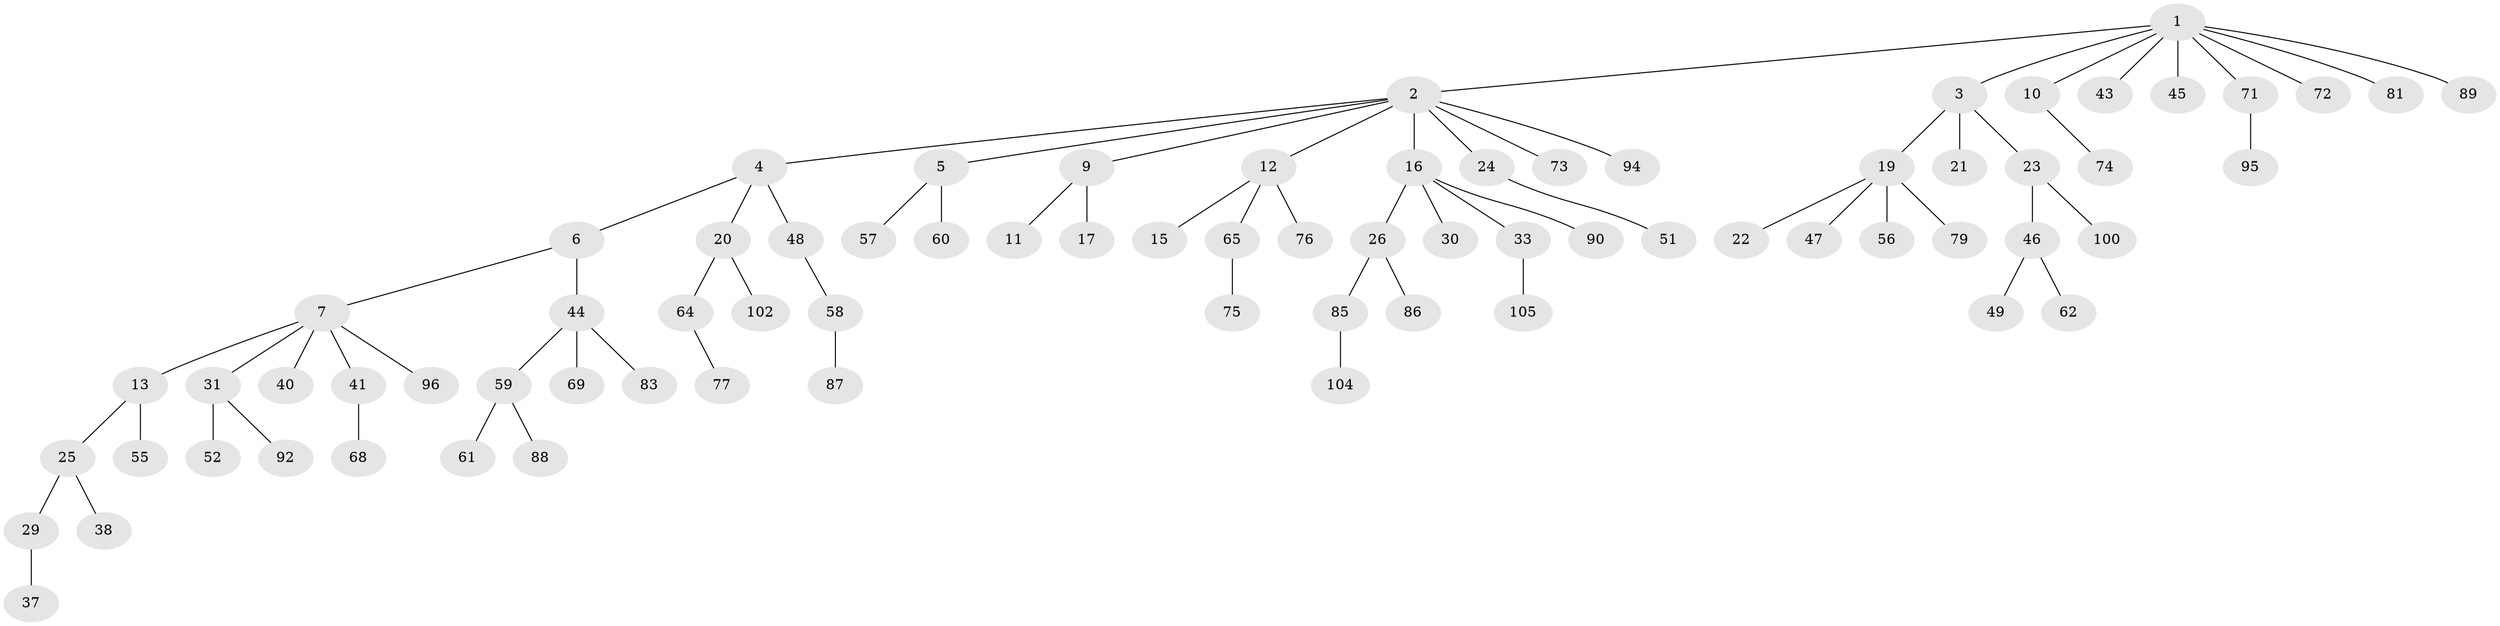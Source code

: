 // Generated by graph-tools (version 1.1) at 2025/52/02/27/25 19:52:13]
// undirected, 76 vertices, 75 edges
graph export_dot {
graph [start="1"]
  node [color=gray90,style=filled];
  1 [super="+42"];
  2 [super="+18"];
  3 [super="+80"];
  4;
  5 [super="+8"];
  6 [super="+99"];
  7 [super="+27"];
  9 [super="+14"];
  10 [super="+36"];
  11;
  12 [super="+34"];
  13 [super="+39"];
  15;
  16 [super="+82"];
  17;
  19 [super="+63"];
  20 [super="+32"];
  21;
  22;
  23 [super="+93"];
  24 [super="+28"];
  25;
  26 [super="+50"];
  29 [super="+91"];
  30;
  31;
  33 [super="+35"];
  37;
  38 [super="+97"];
  40;
  41;
  43;
  44 [super="+53"];
  45;
  46 [super="+54"];
  47;
  48;
  49;
  51;
  52 [super="+66"];
  55 [super="+101"];
  56;
  57;
  58 [super="+84"];
  59 [super="+78"];
  60 [super="+70"];
  61;
  62;
  64 [super="+67"];
  65;
  68;
  69;
  71 [super="+103"];
  72;
  73;
  74;
  75 [super="+98"];
  76;
  77;
  79;
  81;
  83;
  85;
  86;
  87;
  88;
  89;
  90;
  92;
  94;
  95;
  96;
  100;
  102;
  104;
  105;
  1 -- 2;
  1 -- 3;
  1 -- 10;
  1 -- 71;
  1 -- 81;
  1 -- 72;
  1 -- 89;
  1 -- 43;
  1 -- 45;
  2 -- 4;
  2 -- 5;
  2 -- 9;
  2 -- 12;
  2 -- 16;
  2 -- 73;
  2 -- 24;
  2 -- 94;
  3 -- 19;
  3 -- 21;
  3 -- 23;
  4 -- 6;
  4 -- 20;
  4 -- 48;
  5 -- 57;
  5 -- 60;
  6 -- 7;
  6 -- 44;
  7 -- 13;
  7 -- 31;
  7 -- 40;
  7 -- 41;
  7 -- 96;
  9 -- 11;
  9 -- 17;
  10 -- 74;
  12 -- 15;
  12 -- 65;
  12 -- 76;
  13 -- 25;
  13 -- 55;
  16 -- 26;
  16 -- 30;
  16 -- 33;
  16 -- 90;
  19 -- 22;
  19 -- 47;
  19 -- 56;
  19 -- 79;
  20 -- 64;
  20 -- 102;
  23 -- 46;
  23 -- 100;
  24 -- 51;
  25 -- 29;
  25 -- 38;
  26 -- 85;
  26 -- 86;
  29 -- 37;
  31 -- 52;
  31 -- 92;
  33 -- 105;
  41 -- 68;
  44 -- 69;
  44 -- 83;
  44 -- 59;
  46 -- 49;
  46 -- 62;
  48 -- 58;
  58 -- 87;
  59 -- 61;
  59 -- 88;
  64 -- 77;
  65 -- 75;
  71 -- 95;
  85 -- 104;
}
